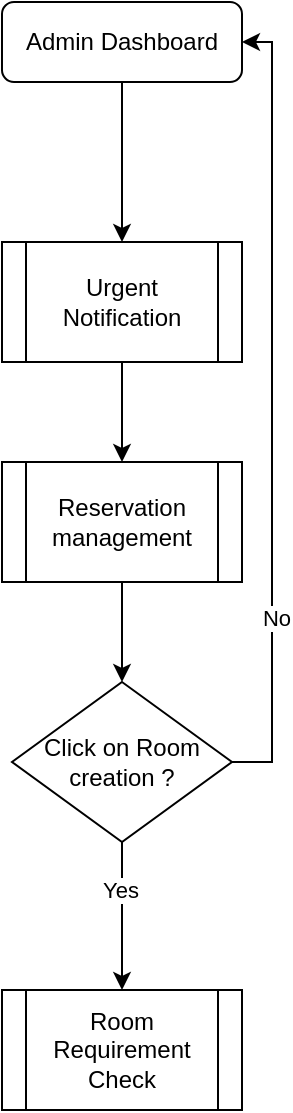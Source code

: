 <mxfile version="27.1.6">
  <diagram id="C5RBs43oDa-KdzZeNtuy" name="Page-1">
    <mxGraphModel dx="475" dy="947" grid="1" gridSize="10" guides="1" tooltips="1" connect="1" arrows="1" fold="1" page="1" pageScale="1" pageWidth="827" pageHeight="1169" math="0" shadow="0">
      <root>
        <mxCell id="WIyWlLk6GJQsqaUBKTNV-0" />
        <mxCell id="WIyWlLk6GJQsqaUBKTNV-1" parent="WIyWlLk6GJQsqaUBKTNV-0" />
        <mxCell id="ylgRz-9_HbumBIyWTCQw-6" style="edgeStyle=orthogonalEdgeStyle;rounded=0;orthogonalLoop=1;jettySize=auto;html=1;" parent="WIyWlLk6GJQsqaUBKTNV-1" source="ylgRz-9_HbumBIyWTCQw-0" target="ylgRz-9_HbumBIyWTCQw-2" edge="1">
          <mxGeometry relative="1" as="geometry" />
        </mxCell>
        <mxCell id="ylgRz-9_HbumBIyWTCQw-0" value="Admin Dashboard" style="rounded=1;whiteSpace=wrap;html=1;" parent="WIyWlLk6GJQsqaUBKTNV-1" vertex="1">
          <mxGeometry x="330" y="30" width="120" height="40" as="geometry" />
        </mxCell>
        <mxCell id="ylgRz-9_HbumBIyWTCQw-7" style="edgeStyle=orthogonalEdgeStyle;rounded=0;orthogonalLoop=1;jettySize=auto;html=1;" parent="WIyWlLk6GJQsqaUBKTNV-1" source="ylgRz-9_HbumBIyWTCQw-2" target="ylgRz-9_HbumBIyWTCQw-4" edge="1">
          <mxGeometry relative="1" as="geometry" />
        </mxCell>
        <UserObject label="Urgent Notification" link="https://github.com/Conchero/ecf-back/blob/FluxDiagram/prodDocs/Algoritme/Admin/UrgentNotification.drawio" id="ylgRz-9_HbumBIyWTCQw-2">
          <mxCell style="shape=process;whiteSpace=wrap;html=1;backgroundOutline=1;" parent="WIyWlLk6GJQsqaUBKTNV-1" vertex="1">
            <mxGeometry x="330" y="150" width="120" height="60" as="geometry" />
          </mxCell>
        </UserObject>
        <mxCell id="kiTNCoSYP6BuQapv1_PQ-2" value="" style="edgeStyle=orthogonalEdgeStyle;rounded=0;orthogonalLoop=1;jettySize=auto;html=1;" edge="1" parent="WIyWlLk6GJQsqaUBKTNV-1" source="ylgRz-9_HbumBIyWTCQw-4" target="kiTNCoSYP6BuQapv1_PQ-1">
          <mxGeometry relative="1" as="geometry" />
        </mxCell>
        <UserObject label="Reservation management" link="https://github.com/Conchero/ecf-back/blob/main/prodDocs/Algoritme/ReservationManagement.drawio" id="ylgRz-9_HbumBIyWTCQw-4">
          <mxCell style="shape=process;whiteSpace=wrap;html=1;backgroundOutline=1;" parent="WIyWlLk6GJQsqaUBKTNV-1" vertex="1">
            <mxGeometry x="330" y="260" width="120" height="60" as="geometry" />
          </mxCell>
        </UserObject>
        <mxCell id="kiTNCoSYP6BuQapv1_PQ-3" style="edgeStyle=orthogonalEdgeStyle;rounded=0;orthogonalLoop=1;jettySize=auto;html=1;entryX=1;entryY=0.5;entryDx=0;entryDy=0;exitX=1;exitY=0.5;exitDx=0;exitDy=0;" edge="1" parent="WIyWlLk6GJQsqaUBKTNV-1" source="kiTNCoSYP6BuQapv1_PQ-1" target="ylgRz-9_HbumBIyWTCQw-0">
          <mxGeometry relative="1" as="geometry">
            <mxPoint x="510" y="120" as="targetPoint" />
          </mxGeometry>
        </mxCell>
        <mxCell id="kiTNCoSYP6BuQapv1_PQ-4" value="No" style="edgeLabel;html=1;align=center;verticalAlign=middle;resizable=0;points=[];" vertex="1" connectable="0" parent="kiTNCoSYP6BuQapv1_PQ-3">
          <mxGeometry x="-0.539" y="-2" relative="1" as="geometry">
            <mxPoint y="-1" as="offset" />
          </mxGeometry>
        </mxCell>
        <mxCell id="kiTNCoSYP6BuQapv1_PQ-6" value="" style="edgeStyle=orthogonalEdgeStyle;rounded=0;orthogonalLoop=1;jettySize=auto;html=1;" edge="1" parent="WIyWlLk6GJQsqaUBKTNV-1" source="kiTNCoSYP6BuQapv1_PQ-1" target="kiTNCoSYP6BuQapv1_PQ-5">
          <mxGeometry relative="1" as="geometry" />
        </mxCell>
        <mxCell id="kiTNCoSYP6BuQapv1_PQ-7" value="Yes" style="edgeLabel;html=1;align=center;verticalAlign=middle;resizable=0;points=[];" vertex="1" connectable="0" parent="kiTNCoSYP6BuQapv1_PQ-6">
          <mxGeometry x="-0.331" y="-1" relative="1" as="geometry">
            <mxPoint y="-1" as="offset" />
          </mxGeometry>
        </mxCell>
        <mxCell id="kiTNCoSYP6BuQapv1_PQ-1" value="Click on Room creation ?" style="rhombus;whiteSpace=wrap;html=1;" vertex="1" parent="WIyWlLk6GJQsqaUBKTNV-1">
          <mxGeometry x="335" y="370" width="110" height="80" as="geometry" />
        </mxCell>
        <mxCell id="kiTNCoSYP6BuQapv1_PQ-5" value="Room Requirement Check" style="shape=process;whiteSpace=wrap;html=1;backgroundOutline=1;" vertex="1" parent="WIyWlLk6GJQsqaUBKTNV-1">
          <mxGeometry x="330" y="524" width="120" height="60" as="geometry" />
        </mxCell>
      </root>
    </mxGraphModel>
  </diagram>
</mxfile>

